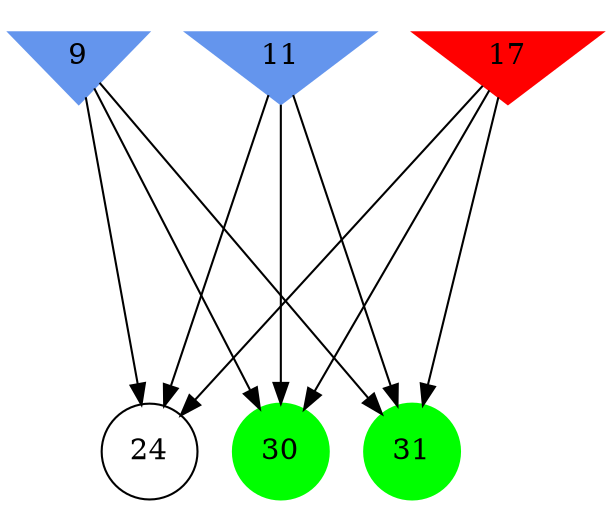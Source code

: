 digraph brain {
	ranksep=2.0;
	9 [shape=invtriangle,style=filled,color=cornflowerblue];
	11 [shape=invtriangle,style=filled,color=cornflowerblue];
	17 [shape=invtriangle,style=filled,color=red];
	24 [shape=circle,color=black];
	30 [shape=circle,style=filled,color=green];
	31 [shape=circle,style=filled,color=green];
	9	->	31;
	9	->	24;
	9	->	30;
	17	->	31;
	17	->	24;
	17	->	30;
	11	->	31;
	11	->	24;
	11	->	30;
	{ rank=same; 9; 11; 17; }
	{ rank=same; 24; }
	{ rank=same; 30; 31; }
}

